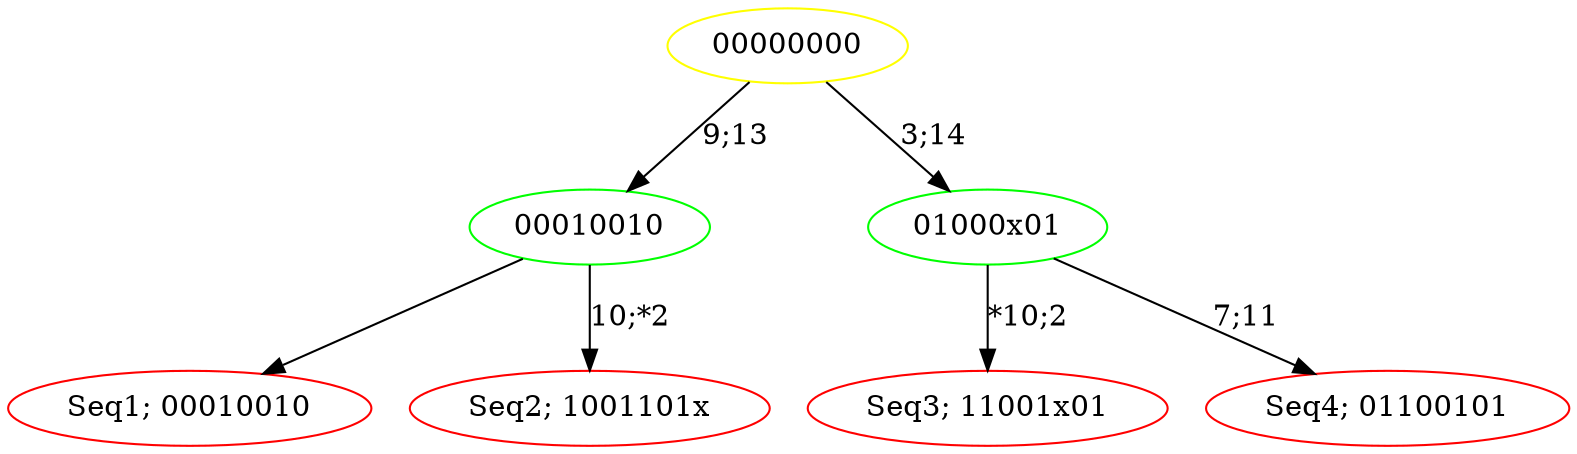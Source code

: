 digraph ARG {
  { rank = same; 0; 1; 2; 3; }
  0 [label="Seq1; 00010010",color=red];
  4 -> 0;
  1 [label="Seq2; 1001101x",color=red];
  4 -> 1 [label="10;*2"];
  2 [label="Seq3; 11001x01",color=red];
  5 -> 2 [label="*10;2"];
  3 [label="Seq4; 01100101",color=red];
  5 -> 3 [label="7;11"];
  4 [label="00010010",color=green];
  6 -> 4 [label="9;13"];
  5 [label="01000x01",color=green];
  6 -> 5 [label="3;14"];
  6 [label="00000000",color=yellow];
}
